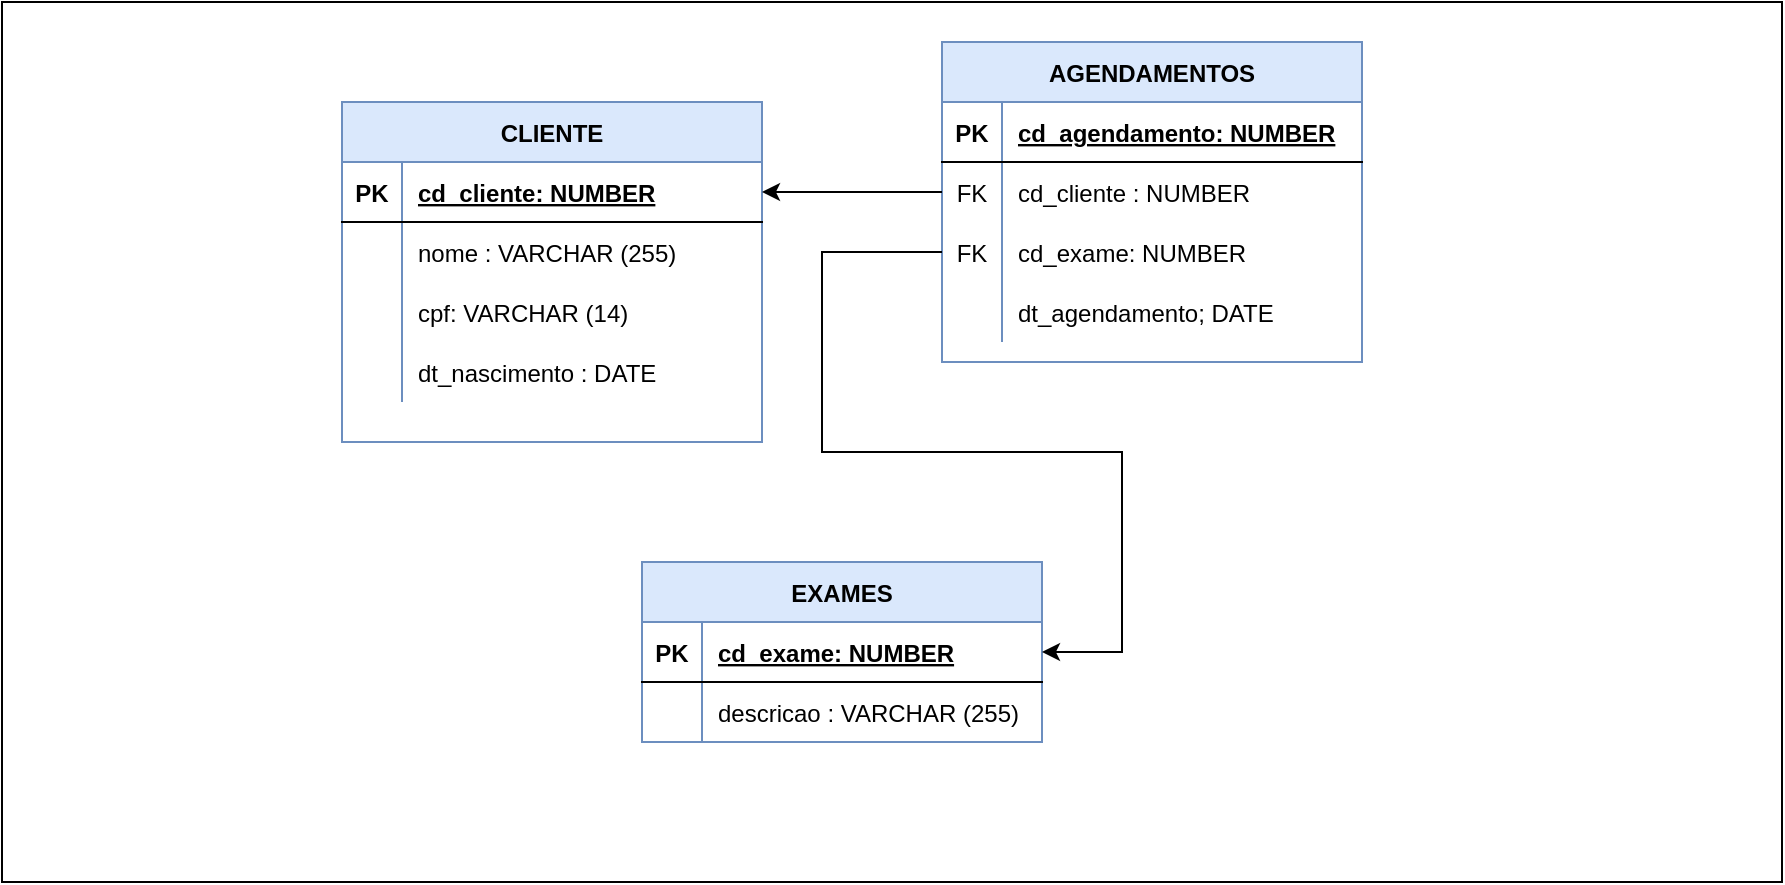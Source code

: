 <mxfile version="14.5.1" type="device"><diagram name="Page-1" id="e56a1550-8fbb-45ad-956c-1786394a9013"><mxGraphModel dx="2119" dy="801" grid="1" gridSize="10" guides="1" tooltips="1" connect="1" arrows="1" fold="1" page="1" pageScale="1" pageWidth="1100" pageHeight="850" background="#ffffff" math="0" shadow="0"><root><mxCell id="0"/><mxCell id="1" parent="0"/><mxCell id="bYe3treDhpQJvEH7at3K-43" value="" style="rounded=0;whiteSpace=wrap;html=1;" vertex="1" parent="1"><mxGeometry x="-70" y="100" width="890" height="440" as="geometry"/></mxCell><mxCell id="bYe3treDhpQJvEH7at3K-1" value="CLIENTE" style="shape=table;startSize=30;container=1;collapsible=1;childLayout=tableLayout;fixedRows=1;rowLines=0;fontStyle=1;align=center;resizeLast=1;fillColor=#dae8fc;strokeColor=#6c8ebf;" vertex="1" parent="1"><mxGeometry x="100" y="150" width="210" height="170" as="geometry"/></mxCell><mxCell id="bYe3treDhpQJvEH7at3K-2" value="" style="shape=partialRectangle;collapsible=0;dropTarget=0;pointerEvents=0;fillColor=none;top=0;left=0;bottom=1;right=0;points=[[0,0.5],[1,0.5]];portConstraint=eastwest;" vertex="1" parent="bYe3treDhpQJvEH7at3K-1"><mxGeometry y="30" width="210" height="30" as="geometry"/></mxCell><mxCell id="bYe3treDhpQJvEH7at3K-3" value="PK" style="shape=partialRectangle;connectable=0;fillColor=none;top=0;left=0;bottom=0;right=0;fontStyle=1;overflow=hidden;" vertex="1" parent="bYe3treDhpQJvEH7at3K-2"><mxGeometry width="30" height="30" as="geometry"/></mxCell><mxCell id="bYe3treDhpQJvEH7at3K-4" value="cd_cliente: NUMBER" style="shape=partialRectangle;connectable=0;fillColor=none;top=0;left=0;bottom=0;right=0;align=left;spacingLeft=6;fontStyle=5;overflow=hidden;" vertex="1" parent="bYe3treDhpQJvEH7at3K-2"><mxGeometry x="30" width="180" height="30" as="geometry"/></mxCell><mxCell id="bYe3treDhpQJvEH7at3K-5" value="" style="shape=partialRectangle;collapsible=0;dropTarget=0;pointerEvents=0;fillColor=none;top=0;left=0;bottom=0;right=0;points=[[0,0.5],[1,0.5]];portConstraint=eastwest;" vertex="1" parent="bYe3treDhpQJvEH7at3K-1"><mxGeometry y="60" width="210" height="30" as="geometry"/></mxCell><mxCell id="bYe3treDhpQJvEH7at3K-6" value="" style="shape=partialRectangle;connectable=0;fillColor=none;top=0;left=0;bottom=0;right=0;editable=1;overflow=hidden;" vertex="1" parent="bYe3treDhpQJvEH7at3K-5"><mxGeometry width="30" height="30" as="geometry"/></mxCell><mxCell id="bYe3treDhpQJvEH7at3K-7" value="nome : VARCHAR (255)" style="shape=partialRectangle;connectable=0;fillColor=none;top=0;left=0;bottom=0;right=0;align=left;spacingLeft=6;overflow=hidden;" vertex="1" parent="bYe3treDhpQJvEH7at3K-5"><mxGeometry x="30" width="180" height="30" as="geometry"/></mxCell><mxCell id="bYe3treDhpQJvEH7at3K-8" value="" style="shape=partialRectangle;collapsible=0;dropTarget=0;pointerEvents=0;fillColor=none;top=0;left=0;bottom=0;right=0;points=[[0,0.5],[1,0.5]];portConstraint=eastwest;" vertex="1" parent="bYe3treDhpQJvEH7at3K-1"><mxGeometry y="90" width="210" height="30" as="geometry"/></mxCell><mxCell id="bYe3treDhpQJvEH7at3K-9" value="" style="shape=partialRectangle;connectable=0;fillColor=none;top=0;left=0;bottom=0;right=0;editable=1;overflow=hidden;" vertex="1" parent="bYe3treDhpQJvEH7at3K-8"><mxGeometry width="30" height="30" as="geometry"/></mxCell><mxCell id="bYe3treDhpQJvEH7at3K-10" value="cpf: VARCHAR (14)" style="shape=partialRectangle;connectable=0;fillColor=none;top=0;left=0;bottom=0;right=0;align=left;spacingLeft=6;overflow=hidden;" vertex="1" parent="bYe3treDhpQJvEH7at3K-8"><mxGeometry x="30" width="180" height="30" as="geometry"/></mxCell><mxCell id="bYe3treDhpQJvEH7at3K-11" value="" style="shape=partialRectangle;collapsible=0;dropTarget=0;pointerEvents=0;fillColor=none;top=0;left=0;bottom=0;right=0;points=[[0,0.5],[1,0.5]];portConstraint=eastwest;" vertex="1" parent="bYe3treDhpQJvEH7at3K-1"><mxGeometry y="120" width="210" height="30" as="geometry"/></mxCell><mxCell id="bYe3treDhpQJvEH7at3K-12" value="" style="shape=partialRectangle;connectable=0;fillColor=none;top=0;left=0;bottom=0;right=0;editable=1;overflow=hidden;" vertex="1" parent="bYe3treDhpQJvEH7at3K-11"><mxGeometry width="30" height="30" as="geometry"/></mxCell><mxCell id="bYe3treDhpQJvEH7at3K-13" value="dt_nascimento : DATE" style="shape=partialRectangle;connectable=0;fillColor=none;top=0;left=0;bottom=0;right=0;align=left;spacingLeft=6;overflow=hidden;" vertex="1" parent="bYe3treDhpQJvEH7at3K-11"><mxGeometry x="30" width="180" height="30" as="geometry"/></mxCell><mxCell id="bYe3treDhpQJvEH7at3K-14" value="AGENDAMENTOS" style="shape=table;startSize=30;container=1;collapsible=1;childLayout=tableLayout;fixedRows=1;rowLines=0;fontStyle=1;align=center;resizeLast=1;flipH=0;fillColor=#dae8fc;strokeColor=#6c8ebf;" vertex="1" parent="1"><mxGeometry x="400" y="120" width="210" height="160" as="geometry"/></mxCell><mxCell id="bYe3treDhpQJvEH7at3K-15" value="" style="shape=partialRectangle;collapsible=0;dropTarget=0;pointerEvents=0;fillColor=none;top=0;left=0;bottom=1;right=0;points=[[0,0.5],[1,0.5]];portConstraint=eastwest;" vertex="1" parent="bYe3treDhpQJvEH7at3K-14"><mxGeometry y="30" width="210" height="30" as="geometry"/></mxCell><mxCell id="bYe3treDhpQJvEH7at3K-16" value="PK" style="shape=partialRectangle;connectable=0;fillColor=none;top=0;left=0;bottom=0;right=0;fontStyle=1;overflow=hidden;" vertex="1" parent="bYe3treDhpQJvEH7at3K-15"><mxGeometry width="30" height="30" as="geometry"/></mxCell><mxCell id="bYe3treDhpQJvEH7at3K-17" value="cd_agendamento: NUMBER" style="shape=partialRectangle;connectable=0;fillColor=none;top=0;left=0;bottom=0;right=0;align=left;spacingLeft=6;fontStyle=5;overflow=hidden;" vertex="1" parent="bYe3treDhpQJvEH7at3K-15"><mxGeometry x="30" width="180" height="30" as="geometry"/></mxCell><mxCell id="bYe3treDhpQJvEH7at3K-18" value="" style="shape=partialRectangle;collapsible=0;dropTarget=0;pointerEvents=0;fillColor=none;top=0;left=0;bottom=0;right=0;points=[[0,0.5],[1,0.5]];portConstraint=eastwest;" vertex="1" parent="bYe3treDhpQJvEH7at3K-14"><mxGeometry y="60" width="210" height="30" as="geometry"/></mxCell><mxCell id="bYe3treDhpQJvEH7at3K-19" value="FK" style="shape=partialRectangle;connectable=0;fillColor=none;top=0;left=0;bottom=0;right=0;editable=1;overflow=hidden;" vertex="1" parent="bYe3treDhpQJvEH7at3K-18"><mxGeometry width="30" height="30" as="geometry"/></mxCell><mxCell id="bYe3treDhpQJvEH7at3K-20" value="cd_cliente : NUMBER" style="shape=partialRectangle;connectable=0;fillColor=none;top=0;left=0;bottom=0;right=0;align=left;spacingLeft=6;overflow=hidden;" vertex="1" parent="bYe3treDhpQJvEH7at3K-18"><mxGeometry x="30" width="180" height="30" as="geometry"/></mxCell><mxCell id="bYe3treDhpQJvEH7at3K-24" value="" style="shape=partialRectangle;collapsible=0;dropTarget=0;pointerEvents=0;fillColor=none;top=0;left=0;bottom=0;right=0;points=[[0,0.5],[1,0.5]];portConstraint=eastwest;" vertex="1" parent="bYe3treDhpQJvEH7at3K-14"><mxGeometry y="90" width="210" height="30" as="geometry"/></mxCell><mxCell id="bYe3treDhpQJvEH7at3K-25" value="FK" style="shape=partialRectangle;connectable=0;fillColor=none;top=0;left=0;bottom=0;right=0;editable=1;overflow=hidden;" vertex="1" parent="bYe3treDhpQJvEH7at3K-24"><mxGeometry width="30" height="30" as="geometry"/></mxCell><mxCell id="bYe3treDhpQJvEH7at3K-26" value="cd_exame: NUMBER" style="shape=partialRectangle;connectable=0;fillColor=none;top=0;left=0;bottom=0;right=0;align=left;spacingLeft=6;overflow=hidden;" vertex="1" parent="bYe3treDhpQJvEH7at3K-24"><mxGeometry x="30" width="180" height="30" as="geometry"/></mxCell><mxCell id="bYe3treDhpQJvEH7at3K-21" value="" style="shape=partialRectangle;collapsible=0;dropTarget=0;pointerEvents=0;fillColor=none;top=0;left=0;bottom=0;right=0;points=[[0,0.5],[1,0.5]];portConstraint=eastwest;" vertex="1" parent="bYe3treDhpQJvEH7at3K-14"><mxGeometry y="120" width="210" height="30" as="geometry"/></mxCell><mxCell id="bYe3treDhpQJvEH7at3K-22" value="" style="shape=partialRectangle;connectable=0;fillColor=none;top=0;left=0;bottom=0;right=0;editable=1;overflow=hidden;" vertex="1" parent="bYe3treDhpQJvEH7at3K-21"><mxGeometry width="30" height="30" as="geometry"/></mxCell><mxCell id="bYe3treDhpQJvEH7at3K-23" value="dt_agendamento; DATE" style="shape=partialRectangle;connectable=0;fillColor=none;top=0;left=0;bottom=0;right=0;align=left;spacingLeft=6;overflow=hidden;" vertex="1" parent="bYe3treDhpQJvEH7at3K-21"><mxGeometry x="30" width="180" height="30" as="geometry"/></mxCell><mxCell id="bYe3treDhpQJvEH7at3K-27" value="EXAMES" style="shape=table;startSize=30;container=1;collapsible=1;childLayout=tableLayout;fixedRows=1;rowLines=0;fontStyle=1;align=center;resizeLast=1;fillColor=#dae8fc;strokeColor=#6c8ebf;" vertex="1" parent="1"><mxGeometry x="250" y="380" width="200" height="90" as="geometry"/></mxCell><mxCell id="bYe3treDhpQJvEH7at3K-28" value="" style="shape=partialRectangle;collapsible=0;dropTarget=0;pointerEvents=0;fillColor=none;top=0;left=0;bottom=1;right=0;points=[[0,0.5],[1,0.5]];portConstraint=eastwest;" vertex="1" parent="bYe3treDhpQJvEH7at3K-27"><mxGeometry y="30" width="200" height="30" as="geometry"/></mxCell><mxCell id="bYe3treDhpQJvEH7at3K-29" value="PK" style="shape=partialRectangle;connectable=0;fillColor=none;top=0;left=0;bottom=0;right=0;fontStyle=1;overflow=hidden;" vertex="1" parent="bYe3treDhpQJvEH7at3K-28"><mxGeometry width="30" height="30" as="geometry"/></mxCell><mxCell id="bYe3treDhpQJvEH7at3K-30" value="cd_exame: NUMBER" style="shape=partialRectangle;connectable=0;fillColor=none;top=0;left=0;bottom=0;right=0;align=left;spacingLeft=6;fontStyle=5;overflow=hidden;" vertex="1" parent="bYe3treDhpQJvEH7at3K-28"><mxGeometry x="30" width="170" height="30" as="geometry"/></mxCell><mxCell id="bYe3treDhpQJvEH7at3K-31" value="" style="shape=partialRectangle;collapsible=0;dropTarget=0;pointerEvents=0;fillColor=none;top=0;left=0;bottom=0;right=0;points=[[0,0.5],[1,0.5]];portConstraint=eastwest;" vertex="1" parent="bYe3treDhpQJvEH7at3K-27"><mxGeometry y="60" width="200" height="30" as="geometry"/></mxCell><mxCell id="bYe3treDhpQJvEH7at3K-32" value="" style="shape=partialRectangle;connectable=0;fillColor=none;top=0;left=0;bottom=0;right=0;editable=1;overflow=hidden;" vertex="1" parent="bYe3treDhpQJvEH7at3K-31"><mxGeometry width="30" height="30" as="geometry"/></mxCell><mxCell id="bYe3treDhpQJvEH7at3K-33" value="descricao : VARCHAR (255)" style="shape=partialRectangle;connectable=0;fillColor=none;top=0;left=0;bottom=0;right=0;align=left;spacingLeft=6;overflow=hidden;" vertex="1" parent="bYe3treDhpQJvEH7at3K-31"><mxGeometry x="30" width="170" height="30" as="geometry"/></mxCell><mxCell id="bYe3treDhpQJvEH7at3K-40" style="rounded=0;orthogonalLoop=1;jettySize=auto;html=1;" edge="1" parent="1" source="bYe3treDhpQJvEH7at3K-18" target="bYe3treDhpQJvEH7at3K-2"><mxGeometry relative="1" as="geometry"/></mxCell><mxCell id="bYe3treDhpQJvEH7at3K-41" style="edgeStyle=orthogonalEdgeStyle;rounded=0;orthogonalLoop=1;jettySize=auto;html=1;exitX=0;exitY=0.5;exitDx=0;exitDy=0;" edge="1" parent="1" source="bYe3treDhpQJvEH7at3K-24" target="bYe3treDhpQJvEH7at3K-28"><mxGeometry relative="1" as="geometry"><Array as="points"><mxPoint x="340" y="225"/><mxPoint x="340" y="325"/><mxPoint x="490" y="325"/><mxPoint x="490" y="425"/></Array></mxGeometry></mxCell></root></mxGraphModel></diagram></mxfile>